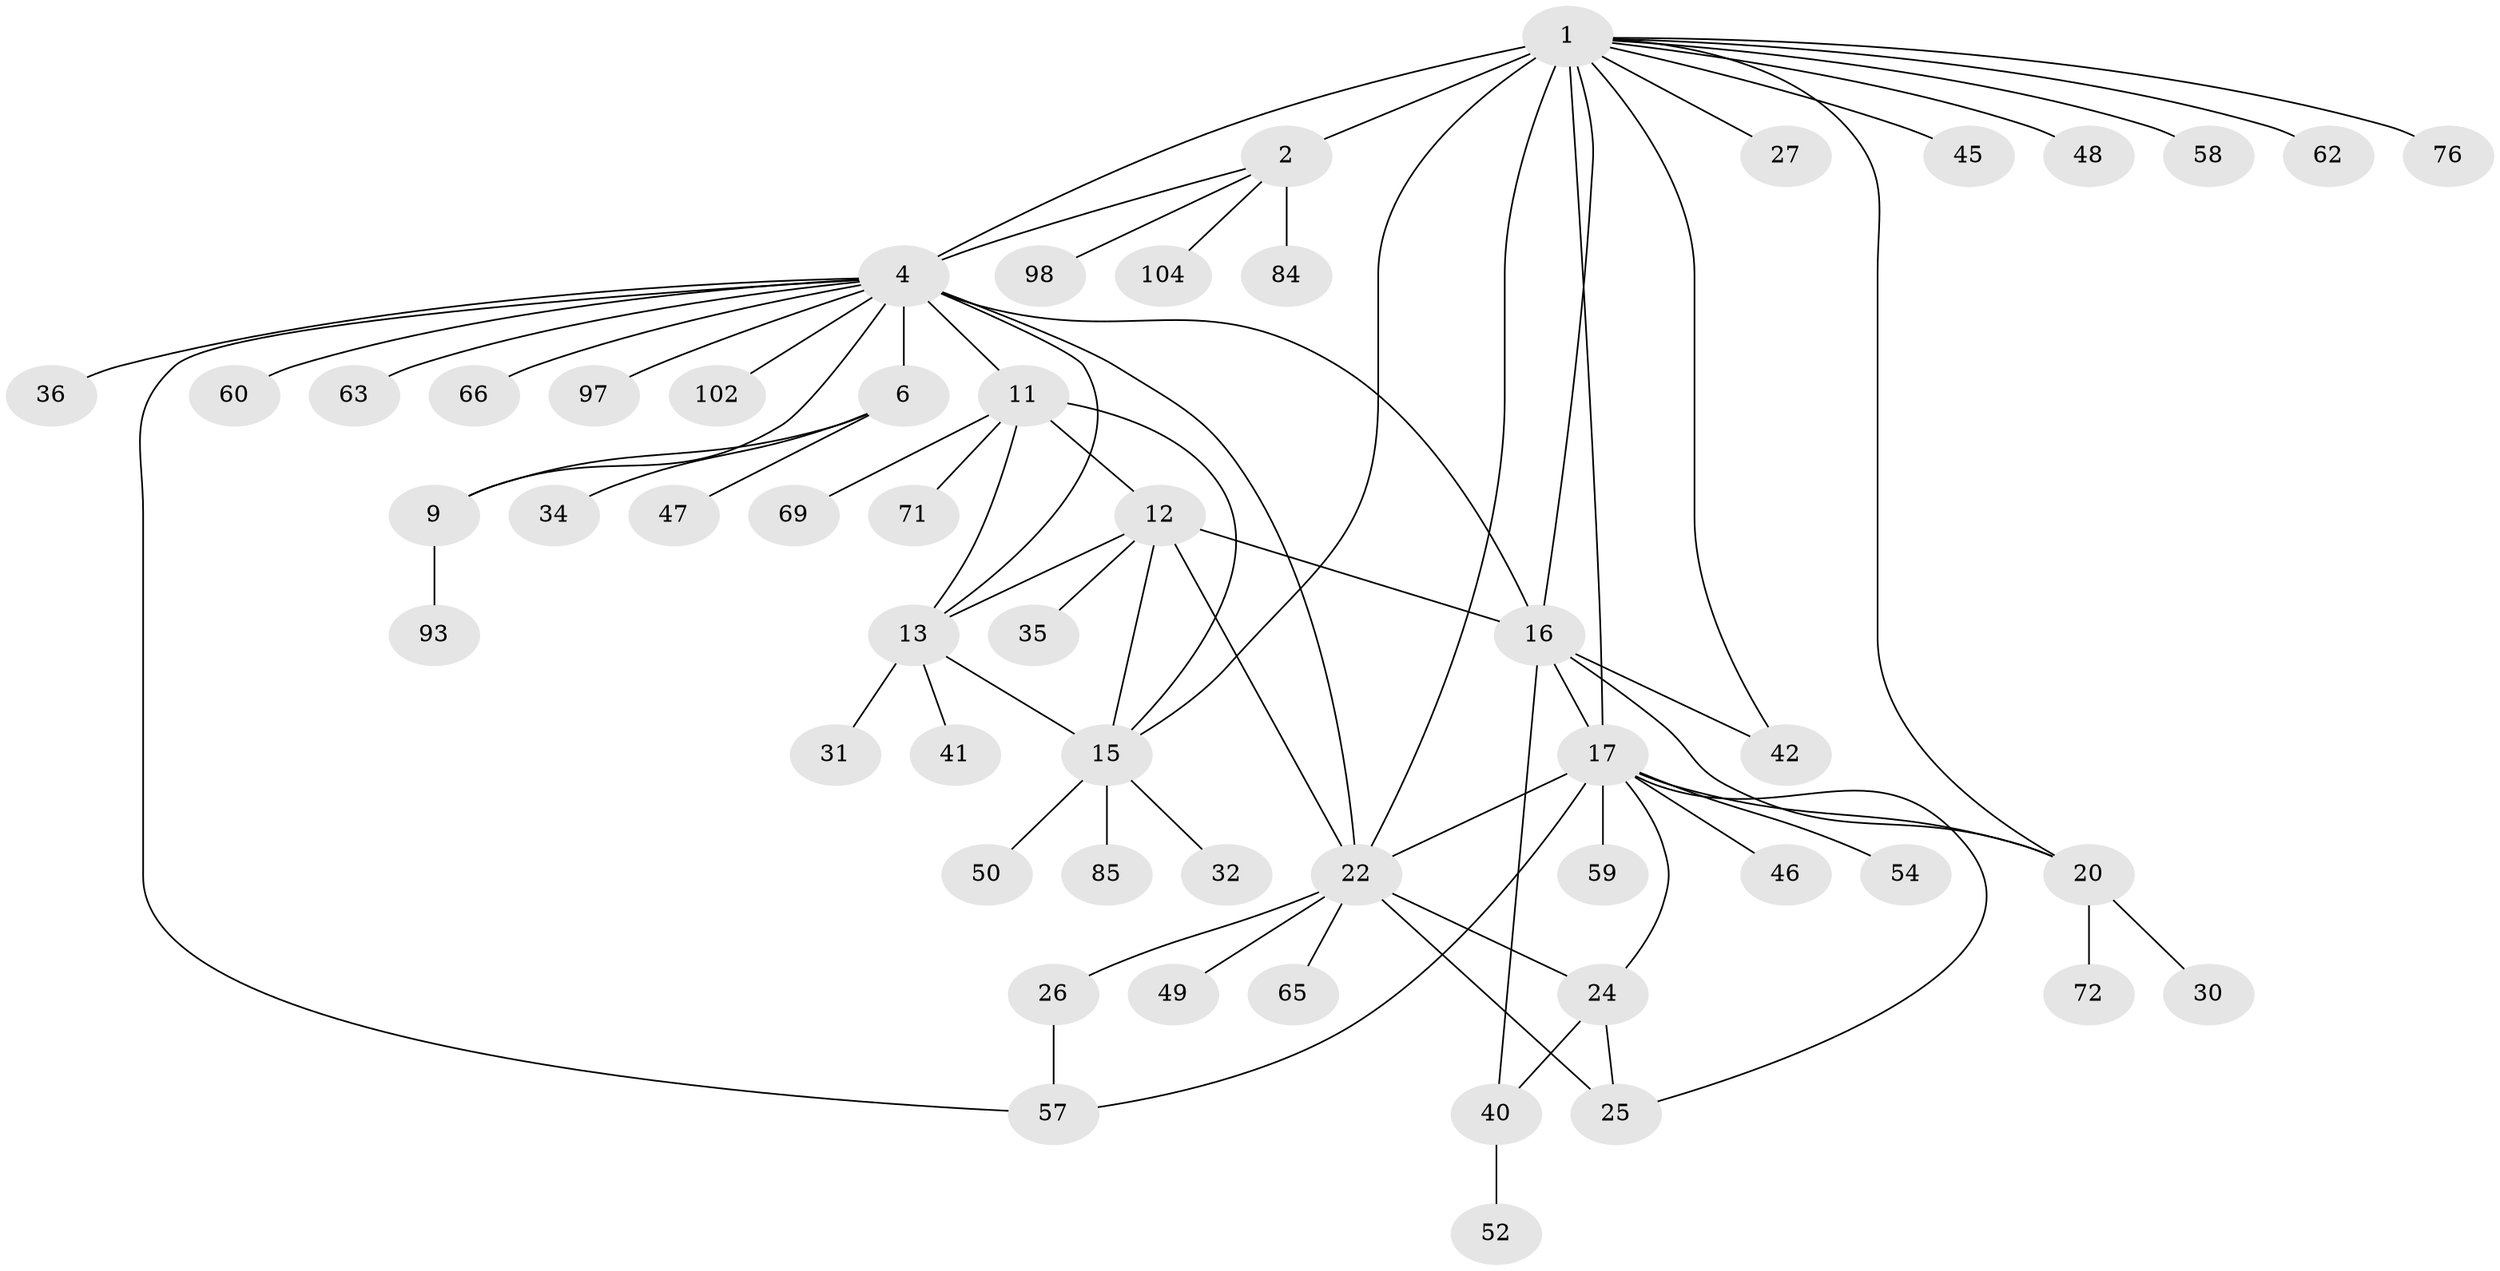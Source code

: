 // original degree distribution, {7: 0.06542056074766354, 11: 0.018691588785046728, 12: 0.009345794392523364, 10: 0.009345794392523364, 6: 0.028037383177570093, 14: 0.009345794392523364, 4: 0.04672897196261682, 5: 0.009345794392523364, 8: 0.037383177570093455, 9: 0.018691588785046728, 2: 0.09345794392523364, 1: 0.5887850467289719, 3: 0.06542056074766354}
// Generated by graph-tools (version 1.1) at 2025/15/03/09/25 04:15:56]
// undirected, 53 vertices, 74 edges
graph export_dot {
graph [start="1"]
  node [color=gray90,style=filled];
  1 [super="+3"];
  2;
  4 [super="+53+55+64+39+7+101"];
  6 [super="+8"];
  9;
  11;
  12 [super="+14"];
  13;
  15;
  16;
  17 [super="+21+19"];
  20;
  22 [super="+23"];
  24 [super="+33+89+80+68"];
  25;
  26;
  27;
  30;
  31;
  32;
  34;
  35;
  36 [super="+78+107"];
  40 [super="+56"];
  41;
  42;
  45;
  46;
  47;
  48;
  49;
  50 [super="+105+74"];
  52;
  54 [super="+61+95+92"];
  57;
  58;
  59;
  60;
  62;
  63;
  65;
  66;
  69;
  71 [super="+100+99"];
  72;
  76 [super="+87+91"];
  84;
  85;
  93;
  97;
  98;
  102;
  104;
  1 -- 2 [weight=3];
  1 -- 4 [weight=5];
  1 -- 27;
  1 -- 45;
  1 -- 76;
  1 -- 42;
  1 -- 15;
  1 -- 48;
  1 -- 16 [weight=2];
  1 -- 17 [weight=2];
  1 -- 20;
  1 -- 22;
  1 -- 58;
  1 -- 62;
  2 -- 4;
  2 -- 84;
  2 -- 98;
  2 -- 104;
  4 -- 13;
  4 -- 66;
  4 -- 11 [weight=2];
  4 -- 97;
  4 -- 36;
  4 -- 6 [weight=4];
  4 -- 102;
  4 -- 9 [weight=2];
  4 -- 16;
  4 -- 22 [weight=2];
  4 -- 57;
  4 -- 60;
  4 -- 63;
  6 -- 9 [weight=2];
  6 -- 34;
  6 -- 47;
  9 -- 93;
  11 -- 12 [weight=2];
  11 -- 13;
  11 -- 15;
  11 -- 69;
  11 -- 71;
  12 -- 13 [weight=2];
  12 -- 15 [weight=2];
  12 -- 16;
  12 -- 35;
  12 -- 22;
  13 -- 15;
  13 -- 31;
  13 -- 41;
  15 -- 32;
  15 -- 50;
  15 -- 85;
  16 -- 17 [weight=2];
  16 -- 20;
  16 -- 40;
  16 -- 42;
  17 -- 20 [weight=2];
  17 -- 59;
  17 -- 22 [weight=2];
  17 -- 24;
  17 -- 25;
  17 -- 54;
  17 -- 57;
  17 -- 46;
  20 -- 30;
  20 -- 72;
  22 -- 24 [weight=2];
  22 -- 25 [weight=2];
  22 -- 26;
  22 -- 65;
  22 -- 49;
  24 -- 25;
  24 -- 40;
  26 -- 57;
  40 -- 52;
}
